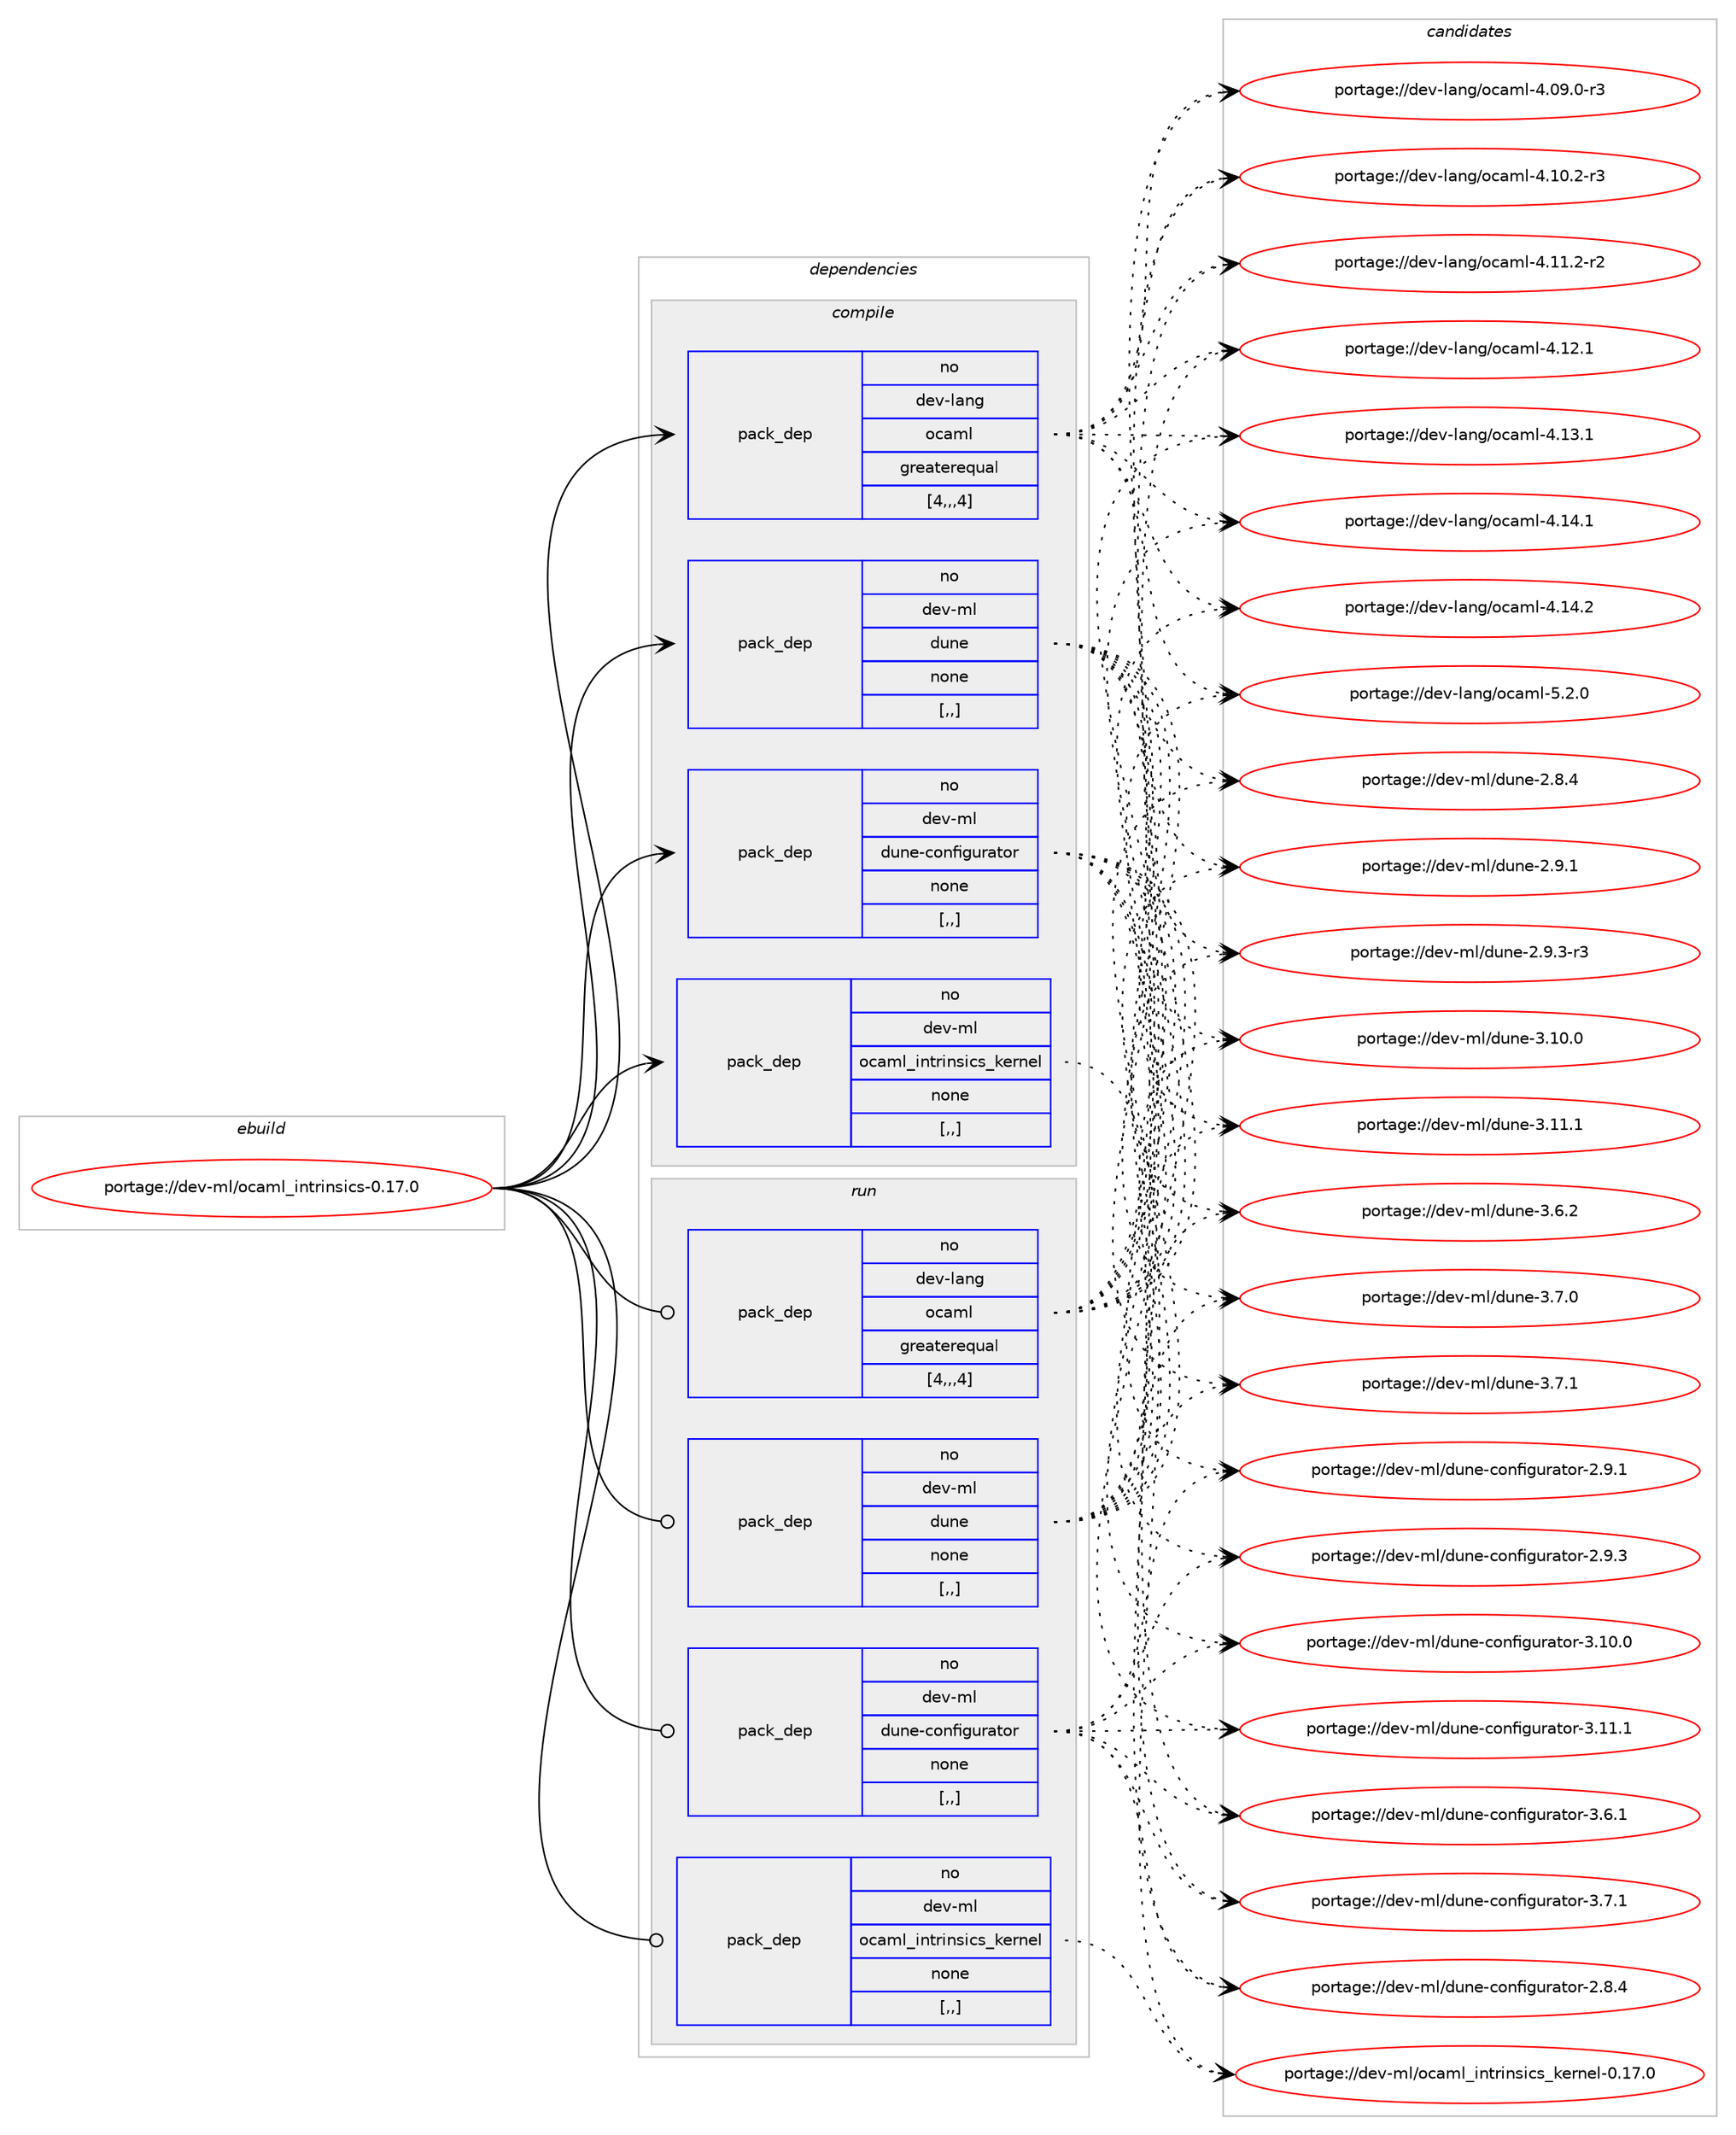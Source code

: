 digraph prolog {

# *************
# Graph options
# *************

newrank=true;
concentrate=true;
compound=true;
graph [rankdir=LR,fontname=Helvetica,fontsize=10,ranksep=1.5];#, ranksep=2.5, nodesep=0.2];
edge  [arrowhead=vee];
node  [fontname=Helvetica,fontsize=10];

# **********
# The ebuild
# **********

subgraph cluster_leftcol {
color=gray;
rank=same;
label=<<i>ebuild</i>>;
id [label="portage://dev-ml/ocaml_intrinsics-0.17.0", color=red, width=4, href="../dev-ml/ocaml_intrinsics-0.17.0.svg"];
}

# ****************
# The dependencies
# ****************

subgraph cluster_midcol {
color=gray;
label=<<i>dependencies</i>>;
subgraph cluster_compile {
fillcolor="#eeeeee";
style=filled;
label=<<i>compile</i>>;
subgraph pack88061 {
dependency118058 [label=<<TABLE BORDER="0" CELLBORDER="1" CELLSPACING="0" CELLPADDING="4" WIDTH="220"><TR><TD ROWSPAN="6" CELLPADDING="30">pack_dep</TD></TR><TR><TD WIDTH="110">no</TD></TR><TR><TD>dev-lang</TD></TR><TR><TD>ocaml</TD></TR><TR><TD>greaterequal</TD></TR><TR><TD>[4,,,4]</TD></TR></TABLE>>, shape=none, color=blue];
}
id:e -> dependency118058:w [weight=20,style="solid",arrowhead="vee"];
subgraph pack88062 {
dependency118059 [label=<<TABLE BORDER="0" CELLBORDER="1" CELLSPACING="0" CELLPADDING="4" WIDTH="220"><TR><TD ROWSPAN="6" CELLPADDING="30">pack_dep</TD></TR><TR><TD WIDTH="110">no</TD></TR><TR><TD>dev-ml</TD></TR><TR><TD>dune</TD></TR><TR><TD>none</TD></TR><TR><TD>[,,]</TD></TR></TABLE>>, shape=none, color=blue];
}
id:e -> dependency118059:w [weight=20,style="solid",arrowhead="vee"];
subgraph pack88063 {
dependency118060 [label=<<TABLE BORDER="0" CELLBORDER="1" CELLSPACING="0" CELLPADDING="4" WIDTH="220"><TR><TD ROWSPAN="6" CELLPADDING="30">pack_dep</TD></TR><TR><TD WIDTH="110">no</TD></TR><TR><TD>dev-ml</TD></TR><TR><TD>dune-configurator</TD></TR><TR><TD>none</TD></TR><TR><TD>[,,]</TD></TR></TABLE>>, shape=none, color=blue];
}
id:e -> dependency118060:w [weight=20,style="solid",arrowhead="vee"];
subgraph pack88064 {
dependency118061 [label=<<TABLE BORDER="0" CELLBORDER="1" CELLSPACING="0" CELLPADDING="4" WIDTH="220"><TR><TD ROWSPAN="6" CELLPADDING="30">pack_dep</TD></TR><TR><TD WIDTH="110">no</TD></TR><TR><TD>dev-ml</TD></TR><TR><TD>ocaml_intrinsics_kernel</TD></TR><TR><TD>none</TD></TR><TR><TD>[,,]</TD></TR></TABLE>>, shape=none, color=blue];
}
id:e -> dependency118061:w [weight=20,style="solid",arrowhead="vee"];
}
subgraph cluster_compileandrun {
fillcolor="#eeeeee";
style=filled;
label=<<i>compile and run</i>>;
}
subgraph cluster_run {
fillcolor="#eeeeee";
style=filled;
label=<<i>run</i>>;
subgraph pack88065 {
dependency118062 [label=<<TABLE BORDER="0" CELLBORDER="1" CELLSPACING="0" CELLPADDING="4" WIDTH="220"><TR><TD ROWSPAN="6" CELLPADDING="30">pack_dep</TD></TR><TR><TD WIDTH="110">no</TD></TR><TR><TD>dev-lang</TD></TR><TR><TD>ocaml</TD></TR><TR><TD>greaterequal</TD></TR><TR><TD>[4,,,4]</TD></TR></TABLE>>, shape=none, color=blue];
}
id:e -> dependency118062:w [weight=20,style="solid",arrowhead="odot"];
subgraph pack88066 {
dependency118063 [label=<<TABLE BORDER="0" CELLBORDER="1" CELLSPACING="0" CELLPADDING="4" WIDTH="220"><TR><TD ROWSPAN="6" CELLPADDING="30">pack_dep</TD></TR><TR><TD WIDTH="110">no</TD></TR><TR><TD>dev-ml</TD></TR><TR><TD>dune</TD></TR><TR><TD>none</TD></TR><TR><TD>[,,]</TD></TR></TABLE>>, shape=none, color=blue];
}
id:e -> dependency118063:w [weight=20,style="solid",arrowhead="odot"];
subgraph pack88067 {
dependency118064 [label=<<TABLE BORDER="0" CELLBORDER="1" CELLSPACING="0" CELLPADDING="4" WIDTH="220"><TR><TD ROWSPAN="6" CELLPADDING="30">pack_dep</TD></TR><TR><TD WIDTH="110">no</TD></TR><TR><TD>dev-ml</TD></TR><TR><TD>dune-configurator</TD></TR><TR><TD>none</TD></TR><TR><TD>[,,]</TD></TR></TABLE>>, shape=none, color=blue];
}
id:e -> dependency118064:w [weight=20,style="solid",arrowhead="odot"];
subgraph pack88068 {
dependency118065 [label=<<TABLE BORDER="0" CELLBORDER="1" CELLSPACING="0" CELLPADDING="4" WIDTH="220"><TR><TD ROWSPAN="6" CELLPADDING="30">pack_dep</TD></TR><TR><TD WIDTH="110">no</TD></TR><TR><TD>dev-ml</TD></TR><TR><TD>ocaml_intrinsics_kernel</TD></TR><TR><TD>none</TD></TR><TR><TD>[,,]</TD></TR></TABLE>>, shape=none, color=blue];
}
id:e -> dependency118065:w [weight=20,style="solid",arrowhead="odot"];
}
}

# **************
# The candidates
# **************

subgraph cluster_choices {
rank=same;
color=gray;
label=<<i>candidates</i>>;

subgraph choice88061 {
color=black;
nodesep=1;
choice1001011184510897110103471119997109108455246485746484511451 [label="portage://dev-lang/ocaml-4.09.0-r3", color=red, width=4,href="../dev-lang/ocaml-4.09.0-r3.svg"];
choice1001011184510897110103471119997109108455246494846504511451 [label="portage://dev-lang/ocaml-4.10.2-r3", color=red, width=4,href="../dev-lang/ocaml-4.10.2-r3.svg"];
choice1001011184510897110103471119997109108455246494946504511450 [label="portage://dev-lang/ocaml-4.11.2-r2", color=red, width=4,href="../dev-lang/ocaml-4.11.2-r2.svg"];
choice100101118451089711010347111999710910845524649504649 [label="portage://dev-lang/ocaml-4.12.1", color=red, width=4,href="../dev-lang/ocaml-4.12.1.svg"];
choice100101118451089711010347111999710910845524649514649 [label="portage://dev-lang/ocaml-4.13.1", color=red, width=4,href="../dev-lang/ocaml-4.13.1.svg"];
choice100101118451089711010347111999710910845524649524649 [label="portage://dev-lang/ocaml-4.14.1", color=red, width=4,href="../dev-lang/ocaml-4.14.1.svg"];
choice100101118451089711010347111999710910845524649524650 [label="portage://dev-lang/ocaml-4.14.2", color=red, width=4,href="../dev-lang/ocaml-4.14.2.svg"];
choice1001011184510897110103471119997109108455346504648 [label="portage://dev-lang/ocaml-5.2.0", color=red, width=4,href="../dev-lang/ocaml-5.2.0.svg"];
dependency118058:e -> choice1001011184510897110103471119997109108455246485746484511451:w [style=dotted,weight="100"];
dependency118058:e -> choice1001011184510897110103471119997109108455246494846504511451:w [style=dotted,weight="100"];
dependency118058:e -> choice1001011184510897110103471119997109108455246494946504511450:w [style=dotted,weight="100"];
dependency118058:e -> choice100101118451089711010347111999710910845524649504649:w [style=dotted,weight="100"];
dependency118058:e -> choice100101118451089711010347111999710910845524649514649:w [style=dotted,weight="100"];
dependency118058:e -> choice100101118451089711010347111999710910845524649524649:w [style=dotted,weight="100"];
dependency118058:e -> choice100101118451089711010347111999710910845524649524650:w [style=dotted,weight="100"];
dependency118058:e -> choice1001011184510897110103471119997109108455346504648:w [style=dotted,weight="100"];
}
subgraph choice88062 {
color=black;
nodesep=1;
choice1001011184510910847100117110101455046564652 [label="portage://dev-ml/dune-2.8.4", color=red, width=4,href="../dev-ml/dune-2.8.4.svg"];
choice1001011184510910847100117110101455046574649 [label="portage://dev-ml/dune-2.9.1", color=red, width=4,href="../dev-ml/dune-2.9.1.svg"];
choice10010111845109108471001171101014550465746514511451 [label="portage://dev-ml/dune-2.9.3-r3", color=red, width=4,href="../dev-ml/dune-2.9.3-r3.svg"];
choice100101118451091084710011711010145514649484648 [label="portage://dev-ml/dune-3.10.0", color=red, width=4,href="../dev-ml/dune-3.10.0.svg"];
choice100101118451091084710011711010145514649494649 [label="portage://dev-ml/dune-3.11.1", color=red, width=4,href="../dev-ml/dune-3.11.1.svg"];
choice1001011184510910847100117110101455146544650 [label="portage://dev-ml/dune-3.6.2", color=red, width=4,href="../dev-ml/dune-3.6.2.svg"];
choice1001011184510910847100117110101455146554648 [label="portage://dev-ml/dune-3.7.0", color=red, width=4,href="../dev-ml/dune-3.7.0.svg"];
choice1001011184510910847100117110101455146554649 [label="portage://dev-ml/dune-3.7.1", color=red, width=4,href="../dev-ml/dune-3.7.1.svg"];
dependency118059:e -> choice1001011184510910847100117110101455046564652:w [style=dotted,weight="100"];
dependency118059:e -> choice1001011184510910847100117110101455046574649:w [style=dotted,weight="100"];
dependency118059:e -> choice10010111845109108471001171101014550465746514511451:w [style=dotted,weight="100"];
dependency118059:e -> choice100101118451091084710011711010145514649484648:w [style=dotted,weight="100"];
dependency118059:e -> choice100101118451091084710011711010145514649494649:w [style=dotted,weight="100"];
dependency118059:e -> choice1001011184510910847100117110101455146544650:w [style=dotted,weight="100"];
dependency118059:e -> choice1001011184510910847100117110101455146554648:w [style=dotted,weight="100"];
dependency118059:e -> choice1001011184510910847100117110101455146554649:w [style=dotted,weight="100"];
}
subgraph choice88063 {
color=black;
nodesep=1;
choice1001011184510910847100117110101459911111010210510311711497116111114455046564652 [label="portage://dev-ml/dune-configurator-2.8.4", color=red, width=4,href="../dev-ml/dune-configurator-2.8.4.svg"];
choice1001011184510910847100117110101459911111010210510311711497116111114455046574649 [label="portage://dev-ml/dune-configurator-2.9.1", color=red, width=4,href="../dev-ml/dune-configurator-2.9.1.svg"];
choice1001011184510910847100117110101459911111010210510311711497116111114455046574651 [label="portage://dev-ml/dune-configurator-2.9.3", color=red, width=4,href="../dev-ml/dune-configurator-2.9.3.svg"];
choice100101118451091084710011711010145991111101021051031171149711611111445514649484648 [label="portage://dev-ml/dune-configurator-3.10.0", color=red, width=4,href="../dev-ml/dune-configurator-3.10.0.svg"];
choice100101118451091084710011711010145991111101021051031171149711611111445514649494649 [label="portage://dev-ml/dune-configurator-3.11.1", color=red, width=4,href="../dev-ml/dune-configurator-3.11.1.svg"];
choice1001011184510910847100117110101459911111010210510311711497116111114455146544649 [label="portage://dev-ml/dune-configurator-3.6.1", color=red, width=4,href="../dev-ml/dune-configurator-3.6.1.svg"];
choice1001011184510910847100117110101459911111010210510311711497116111114455146554649 [label="portage://dev-ml/dune-configurator-3.7.1", color=red, width=4,href="../dev-ml/dune-configurator-3.7.1.svg"];
dependency118060:e -> choice1001011184510910847100117110101459911111010210510311711497116111114455046564652:w [style=dotted,weight="100"];
dependency118060:e -> choice1001011184510910847100117110101459911111010210510311711497116111114455046574649:w [style=dotted,weight="100"];
dependency118060:e -> choice1001011184510910847100117110101459911111010210510311711497116111114455046574651:w [style=dotted,weight="100"];
dependency118060:e -> choice100101118451091084710011711010145991111101021051031171149711611111445514649484648:w [style=dotted,weight="100"];
dependency118060:e -> choice100101118451091084710011711010145991111101021051031171149711611111445514649494649:w [style=dotted,weight="100"];
dependency118060:e -> choice1001011184510910847100117110101459911111010210510311711497116111114455146544649:w [style=dotted,weight="100"];
dependency118060:e -> choice1001011184510910847100117110101459911111010210510311711497116111114455146554649:w [style=dotted,weight="100"];
}
subgraph choice88064 {
color=black;
nodesep=1;
choice1001011184510910847111999710910895105110116114105110115105991159510710111411010110845484649554648 [label="portage://dev-ml/ocaml_intrinsics_kernel-0.17.0", color=red, width=4,href="../dev-ml/ocaml_intrinsics_kernel-0.17.0.svg"];
dependency118061:e -> choice1001011184510910847111999710910895105110116114105110115105991159510710111411010110845484649554648:w [style=dotted,weight="100"];
}
subgraph choice88065 {
color=black;
nodesep=1;
choice1001011184510897110103471119997109108455246485746484511451 [label="portage://dev-lang/ocaml-4.09.0-r3", color=red, width=4,href="../dev-lang/ocaml-4.09.0-r3.svg"];
choice1001011184510897110103471119997109108455246494846504511451 [label="portage://dev-lang/ocaml-4.10.2-r3", color=red, width=4,href="../dev-lang/ocaml-4.10.2-r3.svg"];
choice1001011184510897110103471119997109108455246494946504511450 [label="portage://dev-lang/ocaml-4.11.2-r2", color=red, width=4,href="../dev-lang/ocaml-4.11.2-r2.svg"];
choice100101118451089711010347111999710910845524649504649 [label="portage://dev-lang/ocaml-4.12.1", color=red, width=4,href="../dev-lang/ocaml-4.12.1.svg"];
choice100101118451089711010347111999710910845524649514649 [label="portage://dev-lang/ocaml-4.13.1", color=red, width=4,href="../dev-lang/ocaml-4.13.1.svg"];
choice100101118451089711010347111999710910845524649524649 [label="portage://dev-lang/ocaml-4.14.1", color=red, width=4,href="../dev-lang/ocaml-4.14.1.svg"];
choice100101118451089711010347111999710910845524649524650 [label="portage://dev-lang/ocaml-4.14.2", color=red, width=4,href="../dev-lang/ocaml-4.14.2.svg"];
choice1001011184510897110103471119997109108455346504648 [label="portage://dev-lang/ocaml-5.2.0", color=red, width=4,href="../dev-lang/ocaml-5.2.0.svg"];
dependency118062:e -> choice1001011184510897110103471119997109108455246485746484511451:w [style=dotted,weight="100"];
dependency118062:e -> choice1001011184510897110103471119997109108455246494846504511451:w [style=dotted,weight="100"];
dependency118062:e -> choice1001011184510897110103471119997109108455246494946504511450:w [style=dotted,weight="100"];
dependency118062:e -> choice100101118451089711010347111999710910845524649504649:w [style=dotted,weight="100"];
dependency118062:e -> choice100101118451089711010347111999710910845524649514649:w [style=dotted,weight="100"];
dependency118062:e -> choice100101118451089711010347111999710910845524649524649:w [style=dotted,weight="100"];
dependency118062:e -> choice100101118451089711010347111999710910845524649524650:w [style=dotted,weight="100"];
dependency118062:e -> choice1001011184510897110103471119997109108455346504648:w [style=dotted,weight="100"];
}
subgraph choice88066 {
color=black;
nodesep=1;
choice1001011184510910847100117110101455046564652 [label="portage://dev-ml/dune-2.8.4", color=red, width=4,href="../dev-ml/dune-2.8.4.svg"];
choice1001011184510910847100117110101455046574649 [label="portage://dev-ml/dune-2.9.1", color=red, width=4,href="../dev-ml/dune-2.9.1.svg"];
choice10010111845109108471001171101014550465746514511451 [label="portage://dev-ml/dune-2.9.3-r3", color=red, width=4,href="../dev-ml/dune-2.9.3-r3.svg"];
choice100101118451091084710011711010145514649484648 [label="portage://dev-ml/dune-3.10.0", color=red, width=4,href="../dev-ml/dune-3.10.0.svg"];
choice100101118451091084710011711010145514649494649 [label="portage://dev-ml/dune-3.11.1", color=red, width=4,href="../dev-ml/dune-3.11.1.svg"];
choice1001011184510910847100117110101455146544650 [label="portage://dev-ml/dune-3.6.2", color=red, width=4,href="../dev-ml/dune-3.6.2.svg"];
choice1001011184510910847100117110101455146554648 [label="portage://dev-ml/dune-3.7.0", color=red, width=4,href="../dev-ml/dune-3.7.0.svg"];
choice1001011184510910847100117110101455146554649 [label="portage://dev-ml/dune-3.7.1", color=red, width=4,href="../dev-ml/dune-3.7.1.svg"];
dependency118063:e -> choice1001011184510910847100117110101455046564652:w [style=dotted,weight="100"];
dependency118063:e -> choice1001011184510910847100117110101455046574649:w [style=dotted,weight="100"];
dependency118063:e -> choice10010111845109108471001171101014550465746514511451:w [style=dotted,weight="100"];
dependency118063:e -> choice100101118451091084710011711010145514649484648:w [style=dotted,weight="100"];
dependency118063:e -> choice100101118451091084710011711010145514649494649:w [style=dotted,weight="100"];
dependency118063:e -> choice1001011184510910847100117110101455146544650:w [style=dotted,weight="100"];
dependency118063:e -> choice1001011184510910847100117110101455146554648:w [style=dotted,weight="100"];
dependency118063:e -> choice1001011184510910847100117110101455146554649:w [style=dotted,weight="100"];
}
subgraph choice88067 {
color=black;
nodesep=1;
choice1001011184510910847100117110101459911111010210510311711497116111114455046564652 [label="portage://dev-ml/dune-configurator-2.8.4", color=red, width=4,href="../dev-ml/dune-configurator-2.8.4.svg"];
choice1001011184510910847100117110101459911111010210510311711497116111114455046574649 [label="portage://dev-ml/dune-configurator-2.9.1", color=red, width=4,href="../dev-ml/dune-configurator-2.9.1.svg"];
choice1001011184510910847100117110101459911111010210510311711497116111114455046574651 [label="portage://dev-ml/dune-configurator-2.9.3", color=red, width=4,href="../dev-ml/dune-configurator-2.9.3.svg"];
choice100101118451091084710011711010145991111101021051031171149711611111445514649484648 [label="portage://dev-ml/dune-configurator-3.10.0", color=red, width=4,href="../dev-ml/dune-configurator-3.10.0.svg"];
choice100101118451091084710011711010145991111101021051031171149711611111445514649494649 [label="portage://dev-ml/dune-configurator-3.11.1", color=red, width=4,href="../dev-ml/dune-configurator-3.11.1.svg"];
choice1001011184510910847100117110101459911111010210510311711497116111114455146544649 [label="portage://dev-ml/dune-configurator-3.6.1", color=red, width=4,href="../dev-ml/dune-configurator-3.6.1.svg"];
choice1001011184510910847100117110101459911111010210510311711497116111114455146554649 [label="portage://dev-ml/dune-configurator-3.7.1", color=red, width=4,href="../dev-ml/dune-configurator-3.7.1.svg"];
dependency118064:e -> choice1001011184510910847100117110101459911111010210510311711497116111114455046564652:w [style=dotted,weight="100"];
dependency118064:e -> choice1001011184510910847100117110101459911111010210510311711497116111114455046574649:w [style=dotted,weight="100"];
dependency118064:e -> choice1001011184510910847100117110101459911111010210510311711497116111114455046574651:w [style=dotted,weight="100"];
dependency118064:e -> choice100101118451091084710011711010145991111101021051031171149711611111445514649484648:w [style=dotted,weight="100"];
dependency118064:e -> choice100101118451091084710011711010145991111101021051031171149711611111445514649494649:w [style=dotted,weight="100"];
dependency118064:e -> choice1001011184510910847100117110101459911111010210510311711497116111114455146544649:w [style=dotted,weight="100"];
dependency118064:e -> choice1001011184510910847100117110101459911111010210510311711497116111114455146554649:w [style=dotted,weight="100"];
}
subgraph choice88068 {
color=black;
nodesep=1;
choice1001011184510910847111999710910895105110116114105110115105991159510710111411010110845484649554648 [label="portage://dev-ml/ocaml_intrinsics_kernel-0.17.0", color=red, width=4,href="../dev-ml/ocaml_intrinsics_kernel-0.17.0.svg"];
dependency118065:e -> choice1001011184510910847111999710910895105110116114105110115105991159510710111411010110845484649554648:w [style=dotted,weight="100"];
}
}

}
